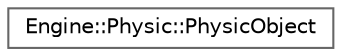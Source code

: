 digraph "Gráfico de jerarquía de clases"
{
 // LATEX_PDF_SIZE
  bgcolor="transparent";
  edge [fontname=Helvetica,fontsize=10,labelfontname=Helvetica,labelfontsize=10];
  node [fontname=Helvetica,fontsize=10,shape=box,height=0.2,width=0.4];
  rankdir="LR";
  Node0 [id="Node000000",label="Engine::Physic::PhysicObject",height=0.2,width=0.4,color="grey40", fillcolor="white", style="filled",URL="$class_engine_1_1_physic_1_1_physic_object.html",tooltip="Representa un objeto físico en la simulación."];
}
